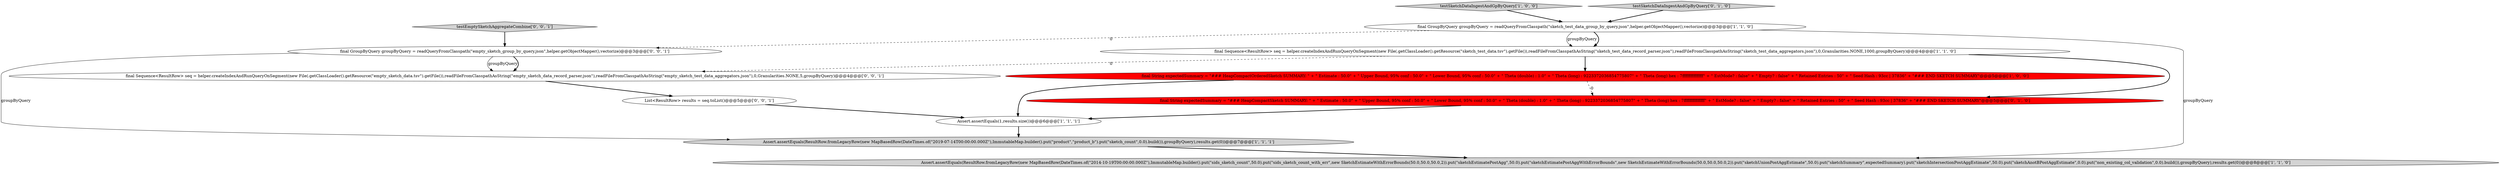 digraph {
12 [style = filled, label = "List<ResultRow> results = seq.toList()@@@5@@@['0', '0', '1']", fillcolor = white, shape = ellipse image = "AAA0AAABBB3BBB"];
6 [style = filled, label = "final Sequence<ResultRow> seq = helper.createIndexAndRunQueryOnSegment(new File(.getClassLoader().getResource(\"sketch_test_data.tsv\").getFile()),readFileFromClasspathAsString(\"sketch_test_data_record_parser.json\"),readFileFromClasspathAsString(\"sketch_test_data_aggregators.json\"),0,Granularities.NONE,1000,groupByQuery)@@@4@@@['1', '1', '0']", fillcolor = white, shape = ellipse image = "AAA0AAABBB1BBB"];
4 [style = filled, label = "testSketchDataIngestAndGpByQuery['1', '0', '0']", fillcolor = lightgray, shape = diamond image = "AAA0AAABBB1BBB"];
11 [style = filled, label = "final Sequence<ResultRow> seq = helper.createIndexAndRunQueryOnSegment(new File(.getClassLoader().getResource(\"empty_sketch_data.tsv\").getFile()),readFileFromClasspathAsString(\"empty_sketch_data_record_parser.json\"),readFileFromClasspathAsString(\"empty_sketch_test_data_aggregators.json\"),0,Granularities.NONE,5,groupByQuery)@@@4@@@['0', '0', '1']", fillcolor = white, shape = ellipse image = "AAA0AAABBB3BBB"];
1 [style = filled, label = "Assert.assertEquals(ResultRow.fromLegacyRow(new MapBasedRow(DateTimes.of(\"2014-10-19T00:00:00.000Z\"),ImmutableMap.builder().put(\"sids_sketch_count\",50.0).put(\"sids_sketch_count_with_err\",new SketchEstimateWithErrorBounds(50.0,50.0,50.0,2)).put(\"sketchEstimatePostAgg\",50.0).put(\"sketchEstimatePostAggWithErrorBounds\",new SketchEstimateWithErrorBounds(50.0,50.0,50.0,2)).put(\"sketchUnionPostAggEstimate\",50.0).put(\"sketchSummary\",expectedSummary).put(\"sketchIntersectionPostAggEstimate\",50.0).put(\"sketchAnotBPostAggEstimate\",0.0).put(\"non_existing_col_validation\",0.0).build()),groupByQuery),results.get(0))@@@8@@@['1', '1', '0']", fillcolor = lightgray, shape = ellipse image = "AAA0AAABBB1BBB"];
5 [style = filled, label = "final String expectedSummary = \"### HeapCompactOrderedSketch SUMMARY: \" + \" Estimate : 50.0\" + \" Upper Bound, 95% conf : 50.0\" + \" Lower Bound, 95% conf : 50.0\" + \" Theta (double) : 1.0\" + \" Theta (long) : 9223372036854775807\" + \" Theta (long) hex : 7fffffffffffffff\" + \" EstMode? : false\" + \" Empty? : false\" + \" Retained Entries : 50\" + \" Seed Hash : 93cc | 37836\" + \"### END SKETCH SUMMARY\"@@@5@@@['1', '0', '0']", fillcolor = red, shape = ellipse image = "AAA1AAABBB1BBB"];
2 [style = filled, label = "Assert.assertEquals(ResultRow.fromLegacyRow(new MapBasedRow(DateTimes.of(\"2019-07-14T00:00:00.000Z\"),ImmutableMap.builder().put(\"product\",\"product_b\").put(\"sketch_count\",0.0).build()),groupByQuery),results.get(0))@@@7@@@['1', '1', '1']", fillcolor = lightgray, shape = ellipse image = "AAA0AAABBB1BBB"];
7 [style = filled, label = "testSketchDataIngestAndGpByQuery['0', '1', '0']", fillcolor = lightgray, shape = diamond image = "AAA0AAABBB2BBB"];
0 [style = filled, label = "Assert.assertEquals(1,results.size())@@@6@@@['1', '1', '1']", fillcolor = white, shape = ellipse image = "AAA0AAABBB1BBB"];
8 [style = filled, label = "final String expectedSummary = \"### HeapCompactSketch SUMMARY: \" + \" Estimate : 50.0\" + \" Upper Bound, 95% conf : 50.0\" + \" Lower Bound, 95% conf : 50.0\" + \" Theta (double) : 1.0\" + \" Theta (long) : 9223372036854775807\" + \" Theta (long) hex : 7fffffffffffffff\" + \" EstMode? : false\" + \" Empty? : false\" + \" Retained Entries : 50\" + \" Seed Hash : 93cc | 37836\" + \"### END SKETCH SUMMARY\"@@@5@@@['0', '1', '0']", fillcolor = red, shape = ellipse image = "AAA1AAABBB2BBB"];
9 [style = filled, label = "testEmptySketchAggregateCombine['0', '0', '1']", fillcolor = lightgray, shape = diamond image = "AAA0AAABBB3BBB"];
3 [style = filled, label = "final GroupByQuery groupByQuery = readQueryFromClasspath(\"sketch_test_data_group_by_query.json\",helper.getObjectMapper(),vectorize)@@@3@@@['1', '1', '0']", fillcolor = white, shape = ellipse image = "AAA0AAABBB1BBB"];
10 [style = filled, label = "final GroupByQuery groupByQuery = readQueryFromClasspath(\"empty_sketch_group_by_query.json\",helper.getObjectMapper(),vectorize)@@@3@@@['0', '0', '1']", fillcolor = white, shape = ellipse image = "AAA0AAABBB3BBB"];
8->0 [style = bold, label=""];
6->8 [style = bold, label=""];
3->1 [style = solid, label="groupByQuery"];
5->8 [style = dashed, label="0"];
4->3 [style = bold, label=""];
3->6 [style = bold, label=""];
6->5 [style = bold, label=""];
7->3 [style = bold, label=""];
11->12 [style = bold, label=""];
3->10 [style = dashed, label="0"];
9->10 [style = bold, label=""];
5->0 [style = bold, label=""];
12->0 [style = bold, label=""];
3->6 [style = solid, label="groupByQuery"];
2->1 [style = bold, label=""];
10->2 [style = solid, label="groupByQuery"];
10->11 [style = solid, label="groupByQuery"];
0->2 [style = bold, label=""];
6->11 [style = dashed, label="0"];
10->11 [style = bold, label=""];
}
